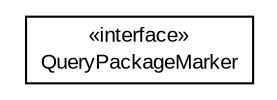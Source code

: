 #!/usr/local/bin/dot
#
# Class diagram 
# Generated by UMLGraph version R5_6 (http://www.umlgraph.org/)
#

digraph G {
	edge [fontname="arial",fontsize=10,labelfontname="arial",labelfontsize=10];
	node [fontname="arial",fontsize=10,shape=plaintext];
	nodesep=0.25;
	ranksep=0.5;
	// br.gov.to.sefaz.persistence.query.QueryPackageMarker
	c42459 [label=<<table title="br.gov.to.sefaz.persistence.query.QueryPackageMarker" border="0" cellborder="1" cellspacing="0" cellpadding="2" port="p" href="./QueryPackageMarker.html">
		<tr><td><table border="0" cellspacing="0" cellpadding="1">
<tr><td align="center" balign="center"> &#171;interface&#187; </td></tr>
<tr><td align="center" balign="center"> QueryPackageMarker </td></tr>
		</table></td></tr>
		</table>>, URL="./QueryPackageMarker.html", fontname="arial", fontcolor="black", fontsize=10.0];
}

